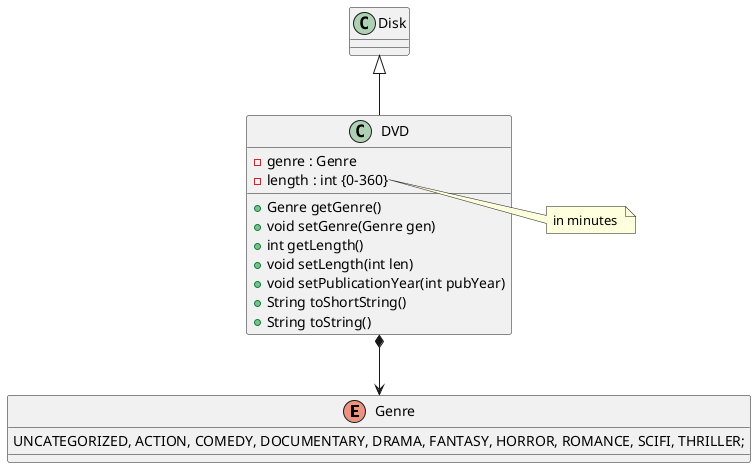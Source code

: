 @startuml
enum Genre {
    UNCATEGORIZED, ACTION, COMEDY, DOCUMENTARY, DRAMA, FANTASY, HORROR, ROMANCE, SCIFI, THRILLER;
}

class Disk

class DVD {
    - genre : Genre
    - length : int {0-360}
    + Genre getGenre()
    + void setGenre(Genre gen)
    + int getLength()
    + void setLength(int len)
    + void setPublicationYear(int pubYear)
    + String toShortString()
    + String toString()
}

note right of DVD::length 
   in minutes 
end note

DVD *--> Genre
DVD -up-|> Disk
@enduml
